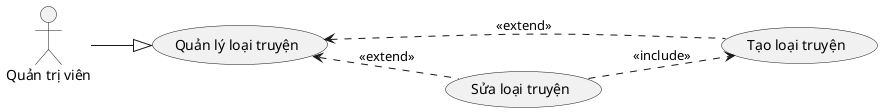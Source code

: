 @startuml

left to right direction

actor :Quản trị viên: as Admin

usecase CreatedTypeStories as "Tạo loại truyện"
usecase EditTypeStories as "Sửa loại truyện"
usecase ManageTypeStories as "Quản lý loại truyện"

Admin --|> ManageTypeStories 
ManageTypeStories <.. CreatedTypeStories : <<extend>>
EditTypeStories ..> CreatedTypeStories : <<include>>
ManageTypeStories <.. EditTypeStories : <<extend>>

@enduml